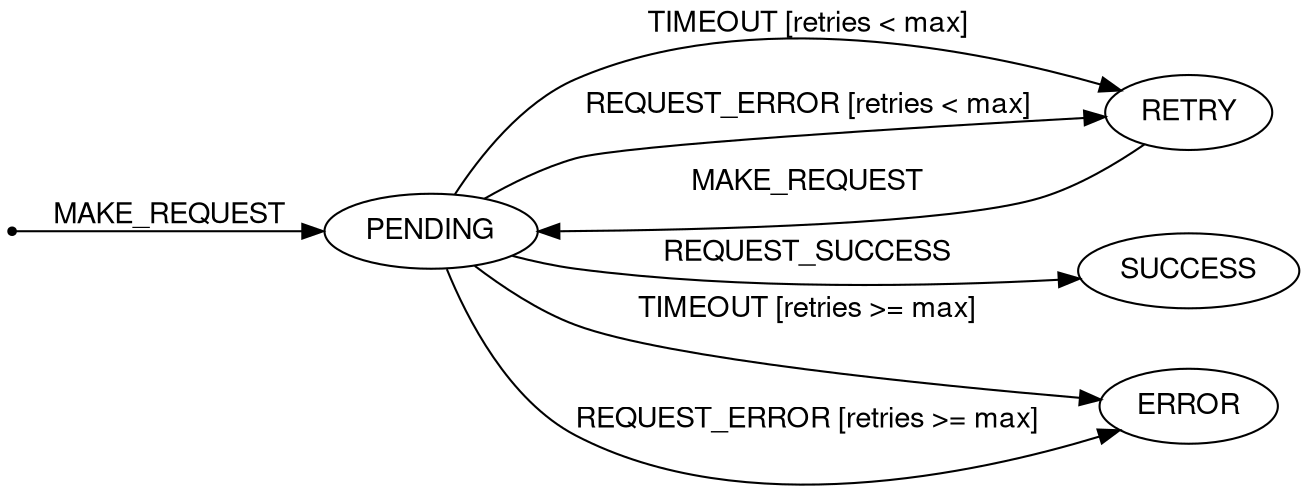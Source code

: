 digraph request_delayed_retry_state_machine {
    fontname="Helvetica,Arial,sans-serif"
    node [fontname="Helvetica,Arial,sans-serif"]
    edge [fontname="Helvetica,Arial,sans-serif"]
    rankdir=LR;
    null    [shape=point];
    node    [shape = oval]; PENDING RETRY SUCCESS ERROR;
    null -> PENDING [label="MAKE_REQUEST"]
    PENDING -> RETRY [label="TIMEOUT [retries < max]"]
    PENDING -> RETRY [label="REQUEST_ERROR [retries < max]"]
    RETRY -> PENDING [label="MAKE_REQUEST"]
    PENDING -> ERROR [label="TIMEOUT [retries >= max]"]
    PENDING -> ERROR [label="REQUEST_ERROR [retries >= max]"]
    PENDING -> SUCCESS [label="REQUEST_SUCCESS"]
}